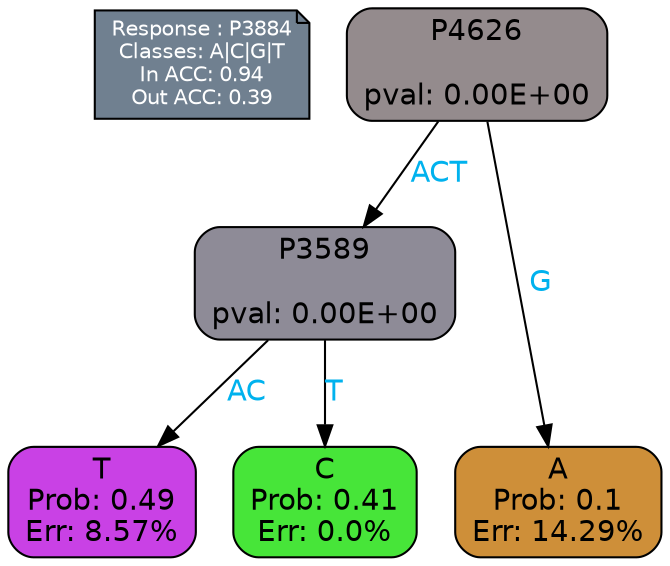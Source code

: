 digraph Tree {
node [shape=box, style="filled, rounded", color="black", fontname=helvetica] ;
graph [ranksep=equally, splines=polylines, bgcolor=transparent, dpi=600] ;
edge [fontname=helvetica] ;
LEGEND [label="Response : P3884
Classes: A|C|G|T
In ACC: 0.94
Out ACC: 0.39
",shape=note,align=left,style=filled,fillcolor="slategray",fontcolor="white",fontsize=10];1 [label="P4626

pval: 0.00E+00", fillcolor="#948b8d"] ;
2 [label="P3589

pval: 0.00E+00", fillcolor="#8e8b97"] ;
3 [label="T
Prob: 0.49
Err: 8.57%", fillcolor="#c941e5"] ;
4 [label="C
Prob: 0.41
Err: 0.0%", fillcolor="#47e539"] ;
5 [label="A
Prob: 0.1
Err: 14.29%", fillcolor="#ce8f39"] ;
1 -> 2 [label="ACT",fontcolor=deepskyblue2] ;
1 -> 5 [label="G",fontcolor=deepskyblue2] ;
2 -> 3 [label="AC",fontcolor=deepskyblue2] ;
2 -> 4 [label="T",fontcolor=deepskyblue2] ;
{rank = same; 3;4;5;}{rank = same; LEGEND;1;}}